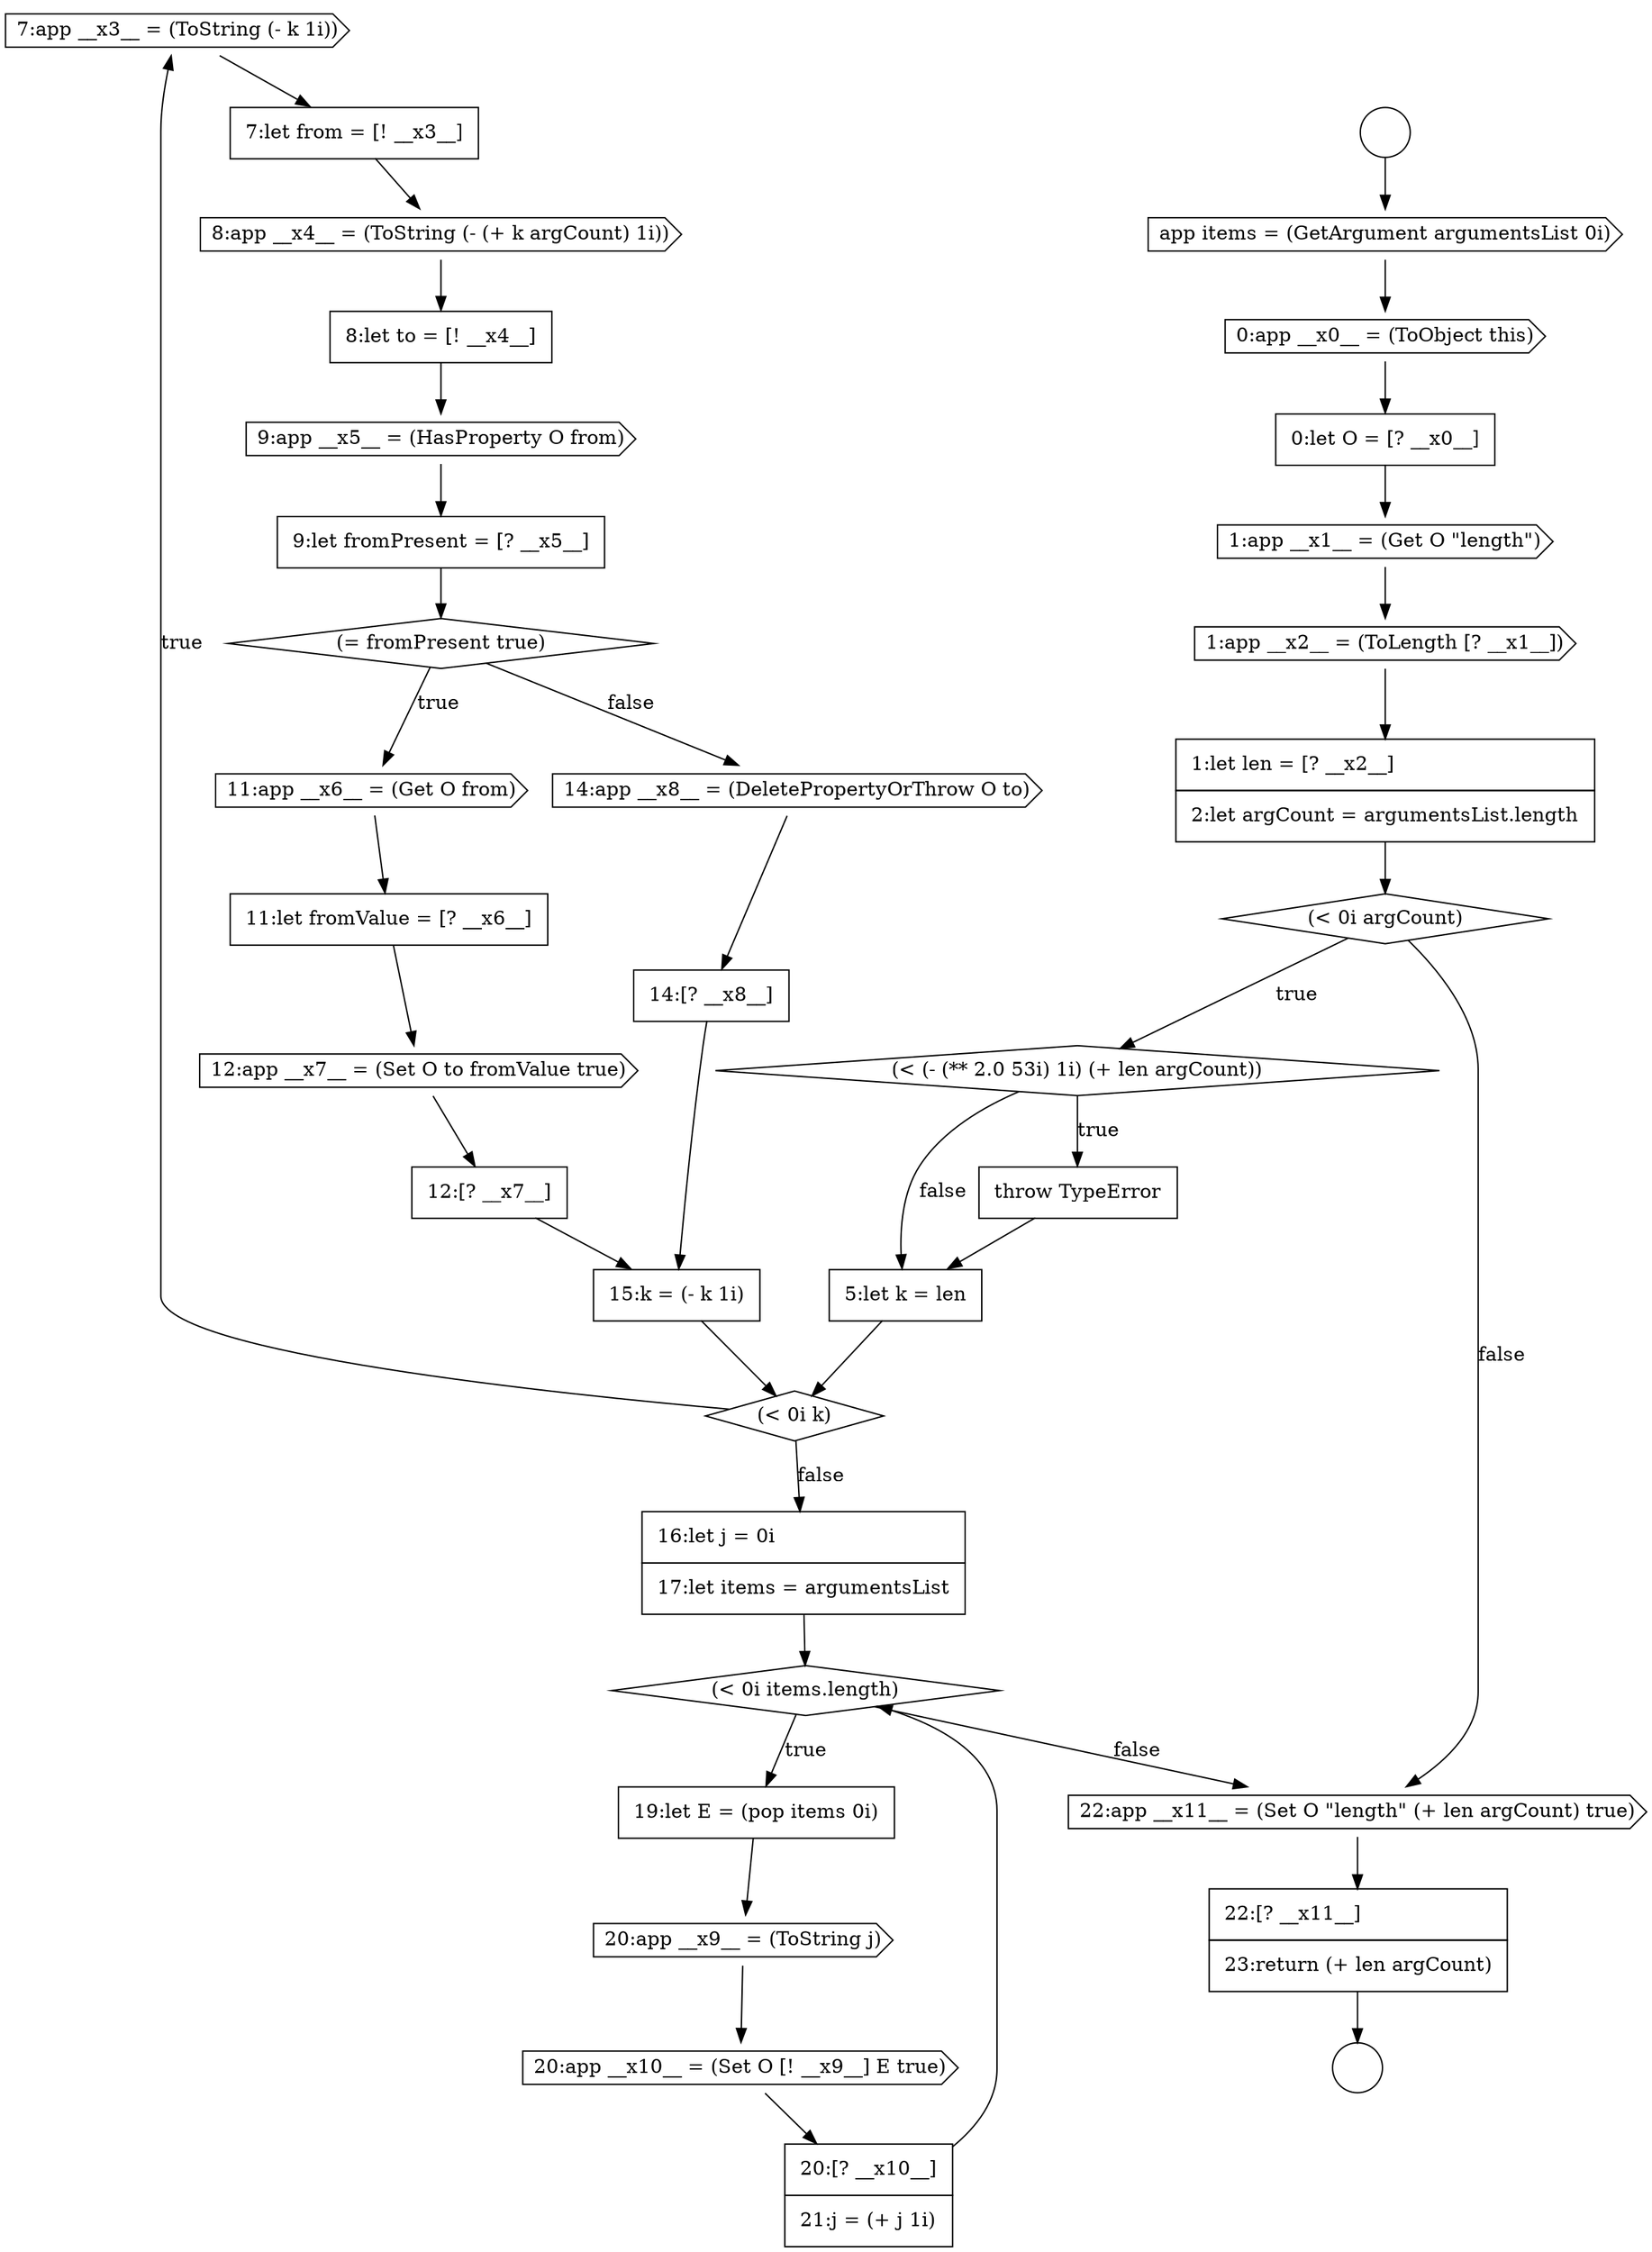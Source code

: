 digraph {
  node14625 [shape=cds, label=<<font color="black">7:app __x3__ = (ToString (- k 1i))</font>> color="black" fillcolor="white" style=filled]
  node14617 [shape=cds, label=<<font color="black">1:app __x1__ = (Get O &quot;length&quot;)</font>> color="black" fillcolor="white" style=filled]
  node14643 [shape=cds, label=<<font color="black">20:app __x10__ = (Set O [! __x9__] E true)</font>> color="black" fillcolor="white" style=filled]
  node14629 [shape=cds, label=<<font color="black">9:app __x5__ = (HasProperty O from)</font>> color="black" fillcolor="white" style=filled]
  node14634 [shape=cds, label=<<font color="black">12:app __x7__ = (Set O to fromValue true)</font>> color="black" fillcolor="white" style=filled]
  node14642 [shape=cds, label=<<font color="black">20:app __x9__ = (ToString j)</font>> color="black" fillcolor="white" style=filled]
  node14619 [shape=none, margin=0, label=<<font color="black">
    <table border="0" cellborder="1" cellspacing="0" cellpadding="10">
      <tr><td align="left">1:let len = [? __x2__]</td></tr>
      <tr><td align="left">2:let argCount = argumentsList.length</td></tr>
    </table>
  </font>> color="black" fillcolor="white" style=filled]
  node14615 [shape=cds, label=<<font color="black">0:app __x0__ = (ToObject this)</font>> color="black" fillcolor="white" style=filled]
  node14640 [shape=diamond, label=<<font color="black">(&lt; 0i items.length)</font>> color="black" fillcolor="white" style=filled]
  node14621 [shape=diamond, label=<<font color="black">(&lt; (- (** 2.0 53i) 1i) (+ len argCount))</font>> color="black" fillcolor="white" style=filled]
  node14645 [shape=cds, label=<<font color="black">22:app __x11__ = (Set O &quot;length&quot; (+ len argCount) true)</font>> color="black" fillcolor="white" style=filled]
  node14612 [shape=circle label=" " color="black" fillcolor="white" style=filled]
  node14644 [shape=none, margin=0, label=<<font color="black">
    <table border="0" cellborder="1" cellspacing="0" cellpadding="10">
      <tr><td align="left">20:[? __x10__]</td></tr>
      <tr><td align="left">21:j = (+ j 1i)</td></tr>
    </table>
  </font>> color="black" fillcolor="white" style=filled]
  node14630 [shape=none, margin=0, label=<<font color="black">
    <table border="0" cellborder="1" cellspacing="0" cellpadding="10">
      <tr><td align="left">9:let fromPresent = [? __x5__]</td></tr>
    </table>
  </font>> color="black" fillcolor="white" style=filled]
  node14633 [shape=none, margin=0, label=<<font color="black">
    <table border="0" cellborder="1" cellspacing="0" cellpadding="10">
      <tr><td align="left">11:let fromValue = [? __x6__]</td></tr>
    </table>
  </font>> color="black" fillcolor="white" style=filled]
  node14616 [shape=none, margin=0, label=<<font color="black">
    <table border="0" cellborder="1" cellspacing="0" cellpadding="10">
      <tr><td align="left">0:let O = [? __x0__]</td></tr>
    </table>
  </font>> color="black" fillcolor="white" style=filled]
  node14622 [shape=none, margin=0, label=<<font color="black">
    <table border="0" cellborder="1" cellspacing="0" cellpadding="10">
      <tr><td align="left">throw TypeError</td></tr>
    </table>
  </font>> color="black" fillcolor="white" style=filled]
  node14637 [shape=none, margin=0, label=<<font color="black">
    <table border="0" cellborder="1" cellspacing="0" cellpadding="10">
      <tr><td align="left">14:[? __x8__]</td></tr>
    </table>
  </font>> color="black" fillcolor="white" style=filled]
  node14623 [shape=none, margin=0, label=<<font color="black">
    <table border="0" cellborder="1" cellspacing="0" cellpadding="10">
      <tr><td align="left">5:let k = len</td></tr>
    </table>
  </font>> color="black" fillcolor="white" style=filled]
  node14613 [shape=circle label=" " color="black" fillcolor="white" style=filled]
  node14638 [shape=none, margin=0, label=<<font color="black">
    <table border="0" cellborder="1" cellspacing="0" cellpadding="10">
      <tr><td align="left">15:k = (- k 1i)</td></tr>
    </table>
  </font>> color="black" fillcolor="white" style=filled]
  node14620 [shape=diamond, label=<<font color="black">(&lt; 0i argCount)</font>> color="black" fillcolor="white" style=filled]
  node14627 [shape=cds, label=<<font color="black">8:app __x4__ = (ToString (- (+ k argCount) 1i))</font>> color="black" fillcolor="white" style=filled]
  node14632 [shape=cds, label=<<font color="black">11:app __x6__ = (Get O from)</font>> color="black" fillcolor="white" style=filled]
  node14628 [shape=none, margin=0, label=<<font color="black">
    <table border="0" cellborder="1" cellspacing="0" cellpadding="10">
      <tr><td align="left">8:let to = [! __x4__]</td></tr>
    </table>
  </font>> color="black" fillcolor="white" style=filled]
  node14614 [shape=cds, label=<<font color="black">app items = (GetArgument argumentsList 0i)</font>> color="black" fillcolor="white" style=filled]
  node14639 [shape=none, margin=0, label=<<font color="black">
    <table border="0" cellborder="1" cellspacing="0" cellpadding="10">
      <tr><td align="left">16:let j = 0i</td></tr>
      <tr><td align="left">17:let items = argumentsList</td></tr>
    </table>
  </font>> color="black" fillcolor="white" style=filled]
  node14635 [shape=none, margin=0, label=<<font color="black">
    <table border="0" cellborder="1" cellspacing="0" cellpadding="10">
      <tr><td align="left">12:[? __x7__]</td></tr>
    </table>
  </font>> color="black" fillcolor="white" style=filled]
  node14624 [shape=diamond, label=<<font color="black">(&lt; 0i k)</font>> color="black" fillcolor="white" style=filled]
  node14636 [shape=cds, label=<<font color="black">14:app __x8__ = (DeletePropertyOrThrow O to)</font>> color="black" fillcolor="white" style=filled]
  node14631 [shape=diamond, label=<<font color="black">(= fromPresent true)</font>> color="black" fillcolor="white" style=filled]
  node14641 [shape=none, margin=0, label=<<font color="black">
    <table border="0" cellborder="1" cellspacing="0" cellpadding="10">
      <tr><td align="left">19:let E = (pop items 0i)</td></tr>
    </table>
  </font>> color="black" fillcolor="white" style=filled]
  node14626 [shape=none, margin=0, label=<<font color="black">
    <table border="0" cellborder="1" cellspacing="0" cellpadding="10">
      <tr><td align="left">7:let from = [! __x3__]</td></tr>
    </table>
  </font>> color="black" fillcolor="white" style=filled]
  node14618 [shape=cds, label=<<font color="black">1:app __x2__ = (ToLength [? __x1__])</font>> color="black" fillcolor="white" style=filled]
  node14646 [shape=none, margin=0, label=<<font color="black">
    <table border="0" cellborder="1" cellspacing="0" cellpadding="10">
      <tr><td align="left">22:[? __x11__]</td></tr>
      <tr><td align="left">23:return (+ len argCount)</td></tr>
    </table>
  </font>> color="black" fillcolor="white" style=filled]
  node14638 -> node14624 [ color="black"]
  node14644 -> node14640 [ color="black"]
  node14627 -> node14628 [ color="black"]
  node14633 -> node14634 [ color="black"]
  node14617 -> node14618 [ color="black"]
  node14636 -> node14637 [ color="black"]
  node14639 -> node14640 [ color="black"]
  node14623 -> node14624 [ color="black"]
  node14635 -> node14638 [ color="black"]
  node14637 -> node14638 [ color="black"]
  node14621 -> node14622 [label=<<font color="black">true</font>> color="black"]
  node14621 -> node14623 [label=<<font color="black">false</font>> color="black"]
  node14622 -> node14623 [ color="black"]
  node14641 -> node14642 [ color="black"]
  node14632 -> node14633 [ color="black"]
  node14645 -> node14646 [ color="black"]
  node14640 -> node14641 [label=<<font color="black">true</font>> color="black"]
  node14640 -> node14645 [label=<<font color="black">false</font>> color="black"]
  node14615 -> node14616 [ color="black"]
  node14634 -> node14635 [ color="black"]
  node14614 -> node14615 [ color="black"]
  node14620 -> node14621 [label=<<font color="black">true</font>> color="black"]
  node14620 -> node14645 [label=<<font color="black">false</font>> color="black"]
  node14631 -> node14632 [label=<<font color="black">true</font>> color="black"]
  node14631 -> node14636 [label=<<font color="black">false</font>> color="black"]
  node14630 -> node14631 [ color="black"]
  node14642 -> node14643 [ color="black"]
  node14625 -> node14626 [ color="black"]
  node14646 -> node14613 [ color="black"]
  node14624 -> node14625 [label=<<font color="black">true</font>> color="black"]
  node14624 -> node14639 [label=<<font color="black">false</font>> color="black"]
  node14616 -> node14617 [ color="black"]
  node14619 -> node14620 [ color="black"]
  node14629 -> node14630 [ color="black"]
  node14618 -> node14619 [ color="black"]
  node14612 -> node14614 [ color="black"]
  node14628 -> node14629 [ color="black"]
  node14643 -> node14644 [ color="black"]
  node14626 -> node14627 [ color="black"]
}
